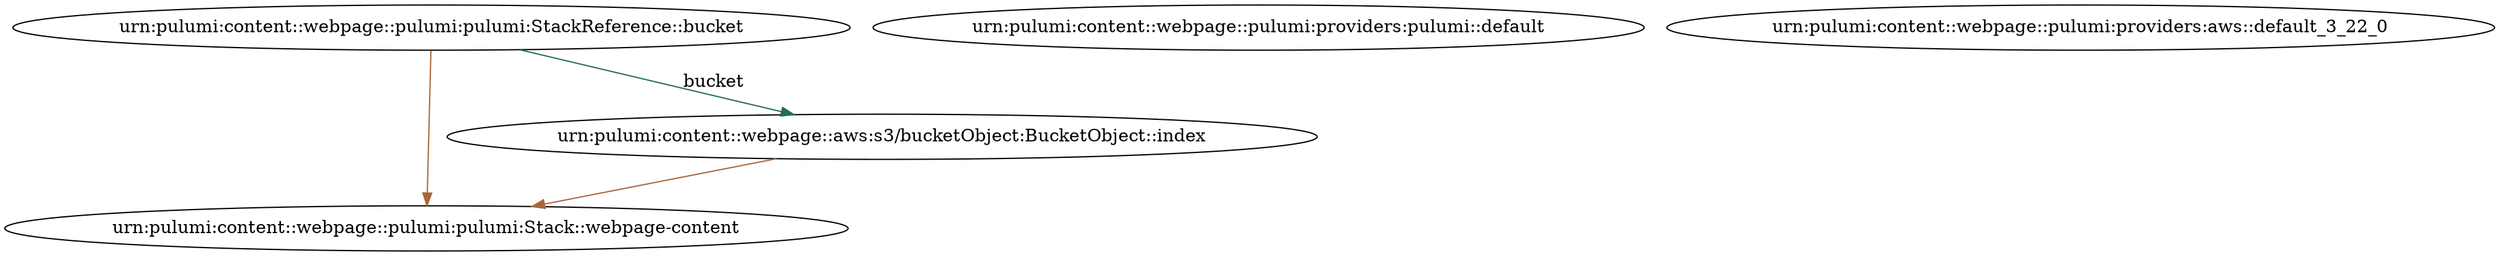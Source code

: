 strict digraph {
    Resource0 [label="urn:pulumi:content::webpage::pulumi:pulumi:Stack::webpage-content"];
    Resource1 [label="urn:pulumi:content::webpage::pulumi:providers:pulumi::default"];
    Resource2 [label="urn:pulumi:content::webpage::pulumi:pulumi:StackReference::bucket"];
    Resource2 -> Resource0 [color = "#AA6639"];
    Resource2 -> Resource3 [color = "#246C60", label = "bucket"];
    Resource4 [label="urn:pulumi:content::webpage::pulumi:providers:aws::default_3_22_0"];
    Resource3 [label="urn:pulumi:content::webpage::aws:s3/bucketObject:BucketObject::index"];
    Resource3 -> Resource0 [color = "#AA6639"];
}
